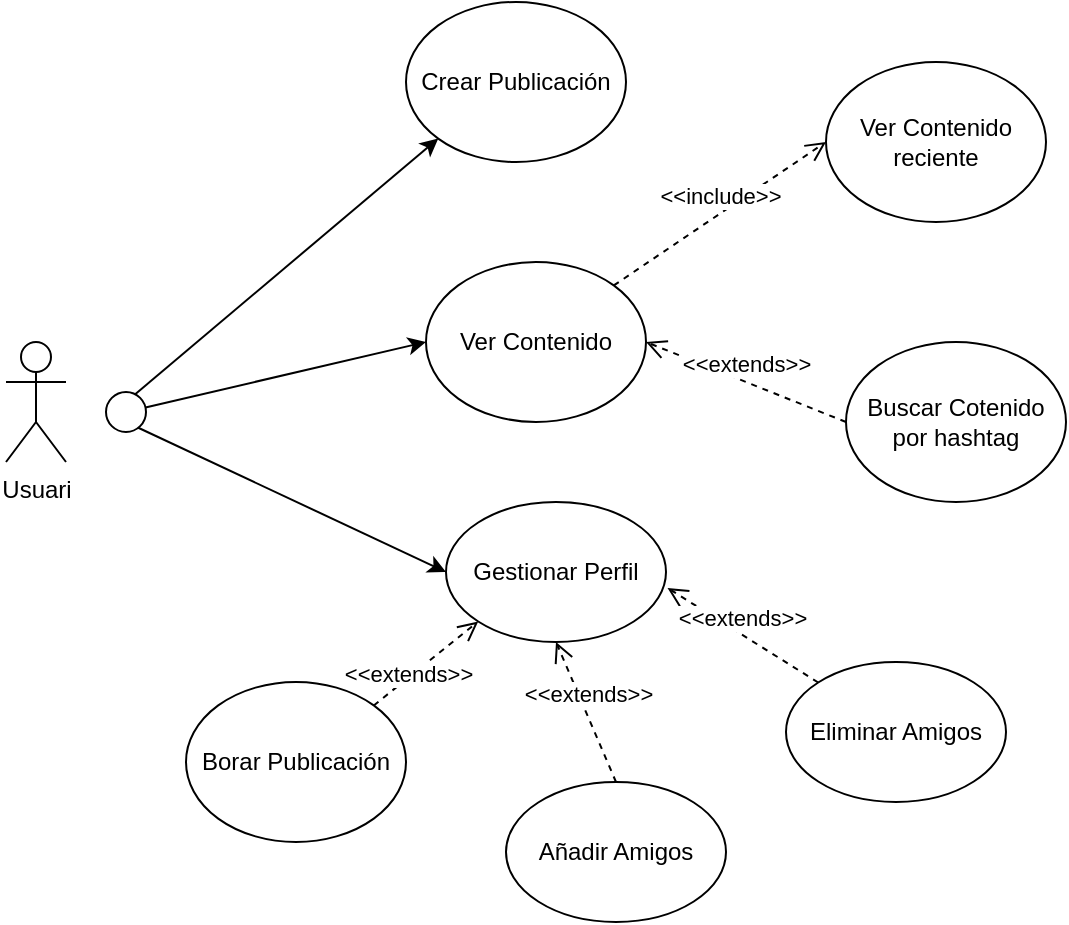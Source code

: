 <mxfile version="26.0.16">
  <diagram id="C5RBs43oDa-KdzZeNtuy" name="Page-1">
    <mxGraphModel dx="600" dy="383" grid="1" gridSize="10" guides="1" tooltips="1" connect="1" arrows="1" fold="1" page="1" pageScale="1" pageWidth="827" pageHeight="1169" math="0" shadow="0">
      <root>
        <mxCell id="WIyWlLk6GJQsqaUBKTNV-0" />
        <mxCell id="WIyWlLk6GJQsqaUBKTNV-1" parent="WIyWlLk6GJQsqaUBKTNV-0" />
        <mxCell id="y8FSoUIwy3ZtjOL5Xxnj-0" value="Usuari" style="shape=umlActor;verticalLabelPosition=bottom;verticalAlign=top;html=1;outlineConnect=0;" parent="WIyWlLk6GJQsqaUBKTNV-1" vertex="1">
          <mxGeometry x="149" y="525" width="30" height="60" as="geometry" />
        </mxCell>
        <mxCell id="y8FSoUIwy3ZtjOL5Xxnj-1" value="" style="endArrow=classic;html=1;rounded=0;entryX=0;entryY=1;entryDx=0;entryDy=0;" parent="WIyWlLk6GJQsqaUBKTNV-1" target="y8FSoUIwy3ZtjOL5Xxnj-7" edge="1">
          <mxGeometry width="50" height="50" relative="1" as="geometry">
            <mxPoint x="209" y="555" as="sourcePoint" />
            <mxPoint x="289" y="420" as="targetPoint" />
          </mxGeometry>
        </mxCell>
        <mxCell id="y8FSoUIwy3ZtjOL5Xxnj-4" value="" style="endArrow=classic;html=1;rounded=0;entryX=0;entryY=0.5;entryDx=0;entryDy=0;" parent="WIyWlLk6GJQsqaUBKTNV-1" source="QDbhRXI9yqIW19a753yx-0" target="7RINz16O7kCzUExgoXn0-2" edge="1">
          <mxGeometry width="50" height="50" relative="1" as="geometry">
            <mxPoint x="209" y="560" as="sourcePoint" />
            <mxPoint x="353" y="560" as="targetPoint" />
          </mxGeometry>
        </mxCell>
        <mxCell id="y8FSoUIwy3ZtjOL5Xxnj-5" value="Gestionar Perfil" style="ellipse;whiteSpace=wrap;html=1;" parent="WIyWlLk6GJQsqaUBKTNV-1" vertex="1">
          <mxGeometry x="369" y="605" width="110" height="70" as="geometry" />
        </mxCell>
        <mxCell id="y8FSoUIwy3ZtjOL5Xxnj-6" value="" style="endArrow=classic;html=1;rounded=0;entryX=0;entryY=0.5;entryDx=0;entryDy=0;" parent="WIyWlLk6GJQsqaUBKTNV-1" target="y8FSoUIwy3ZtjOL5Xxnj-5" edge="1">
          <mxGeometry width="50" height="50" relative="1" as="geometry">
            <mxPoint x="209" y="565" as="sourcePoint" />
            <mxPoint x="489" y="605" as="targetPoint" />
            <Array as="points" />
          </mxGeometry>
        </mxCell>
        <mxCell id="y8FSoUIwy3ZtjOL5Xxnj-7" value="Crear Publicación" style="ellipse;whiteSpace=wrap;html=1;" parent="WIyWlLk6GJQsqaUBKTNV-1" vertex="1">
          <mxGeometry x="349" y="355" width="110" height="80" as="geometry" />
        </mxCell>
        <mxCell id="BP5pdJHNpVIhgN1eafTa-16" value="Eliminar Amigos" style="ellipse;whiteSpace=wrap;html=1;" parent="WIyWlLk6GJQsqaUBKTNV-1" vertex="1">
          <mxGeometry x="539" y="685" width="110" height="70" as="geometry" />
        </mxCell>
        <mxCell id="BP5pdJHNpVIhgN1eafTa-17" value="&amp;lt;&amp;lt;extends&amp;gt;&amp;gt;" style="html=1;verticalAlign=bottom;endArrow=open;dashed=1;endSize=8;curved=0;rounded=0;entryX=1.007;entryY=0.614;entryDx=0;entryDy=0;exitX=0;exitY=0;exitDx=0;exitDy=0;entryPerimeter=0;" parent="WIyWlLk6GJQsqaUBKTNV-1" source="BP5pdJHNpVIhgN1eafTa-16" target="y8FSoUIwy3ZtjOL5Xxnj-5" edge="1">
          <mxGeometry relative="1" as="geometry">
            <mxPoint x="189" y="985" as="sourcePoint" />
            <mxPoint x="304" y="805" as="targetPoint" />
            <Array as="points" />
          </mxGeometry>
        </mxCell>
        <mxCell id="QDbhRXI9yqIW19a753yx-1" value="" style="endArrow=classic;html=1;rounded=0;entryX=0;entryY=0.5;entryDx=0;entryDy=0;" parent="WIyWlLk6GJQsqaUBKTNV-1" target="QDbhRXI9yqIW19a753yx-0" edge="1">
          <mxGeometry width="50" height="50" relative="1" as="geometry">
            <mxPoint x="209" y="560" as="sourcePoint" />
            <mxPoint x="353" y="560" as="targetPoint" />
          </mxGeometry>
        </mxCell>
        <mxCell id="QDbhRXI9yqIW19a753yx-0" value="" style="ellipse;whiteSpace=wrap;html=1;aspect=fixed;" parent="WIyWlLk6GJQsqaUBKTNV-1" vertex="1">
          <mxGeometry x="199" y="550" width="20" height="20" as="geometry" />
        </mxCell>
        <mxCell id="7RINz16O7kCzUExgoXn0-1" value="Borar Publicación" style="ellipse;whiteSpace=wrap;html=1;" parent="WIyWlLk6GJQsqaUBKTNV-1" vertex="1">
          <mxGeometry x="239" y="695" width="110" height="80" as="geometry" />
        </mxCell>
        <mxCell id="7RINz16O7kCzUExgoXn0-2" value="Ver Contenido" style="ellipse;whiteSpace=wrap;html=1;" parent="WIyWlLk6GJQsqaUBKTNV-1" vertex="1">
          <mxGeometry x="359" y="485" width="110" height="80" as="geometry" />
        </mxCell>
        <mxCell id="7RINz16O7kCzUExgoXn0-4" value="Añadir Amigos" style="ellipse;whiteSpace=wrap;html=1;" parent="WIyWlLk6GJQsqaUBKTNV-1" vertex="1">
          <mxGeometry x="399" y="745" width="110" height="70" as="geometry" />
        </mxCell>
        <mxCell id="7RINz16O7kCzUExgoXn0-5" value="&amp;lt;&amp;lt;extends&amp;gt;&amp;gt;" style="html=1;verticalAlign=bottom;endArrow=open;dashed=1;endSize=8;curved=0;rounded=0;entryX=0.5;entryY=1;entryDx=0;entryDy=0;exitX=0.5;exitY=0;exitDx=0;exitDy=0;" parent="WIyWlLk6GJQsqaUBKTNV-1" source="7RINz16O7kCzUExgoXn0-4" target="y8FSoUIwy3ZtjOL5Xxnj-5" edge="1">
          <mxGeometry x="-0.01" y="-1" relative="1" as="geometry">
            <mxPoint x="548" y="697" as="sourcePoint" />
            <mxPoint x="449" y="695" as="targetPoint" />
            <Array as="points" />
            <mxPoint as="offset" />
          </mxGeometry>
        </mxCell>
        <mxCell id="7RINz16O7kCzUExgoXn0-6" value="Buscar Cotenido por hashtag" style="ellipse;whiteSpace=wrap;html=1;" parent="WIyWlLk6GJQsqaUBKTNV-1" vertex="1">
          <mxGeometry x="569" y="525" width="110" height="80" as="geometry" />
        </mxCell>
        <mxCell id="7RINz16O7kCzUExgoXn0-7" value="&amp;lt;&amp;lt;extends&amp;gt;&amp;gt;" style="html=1;verticalAlign=bottom;endArrow=open;dashed=1;endSize=8;curved=0;rounded=0;entryX=1;entryY=0.5;entryDx=0;entryDy=0;exitX=0;exitY=0.5;exitDx=0;exitDy=0;" parent="WIyWlLk6GJQsqaUBKTNV-1" source="7RINz16O7kCzUExgoXn0-6" target="7RINz16O7kCzUExgoXn0-2" edge="1">
          <mxGeometry relative="1" as="geometry">
            <mxPoint x="589" y="660" as="sourcePoint" />
            <mxPoint x="490" y="658" as="targetPoint" />
            <Array as="points" />
          </mxGeometry>
        </mxCell>
        <mxCell id="7RINz16O7kCzUExgoXn0-8" value="Ver Contenido reciente" style="ellipse;whiteSpace=wrap;html=1;" parent="WIyWlLk6GJQsqaUBKTNV-1" vertex="1">
          <mxGeometry x="559" y="385" width="110" height="80" as="geometry" />
        </mxCell>
        <mxCell id="7RINz16O7kCzUExgoXn0-9" value="&amp;lt;&amp;lt;include&amp;gt;&amp;gt;" style="html=1;verticalAlign=bottom;endArrow=open;dashed=1;endSize=8;curved=0;rounded=0;entryX=0;entryY=0.5;entryDx=0;entryDy=0;exitX=1;exitY=0;exitDx=0;exitDy=0;" parent="WIyWlLk6GJQsqaUBKTNV-1" source="7RINz16O7kCzUExgoXn0-2" target="7RINz16O7kCzUExgoXn0-8" edge="1">
          <mxGeometry relative="1" as="geometry">
            <mxPoint x="649" y="565" as="sourcePoint" />
            <mxPoint x="479" y="535" as="targetPoint" />
            <Array as="points" />
          </mxGeometry>
        </mxCell>
        <mxCell id="7RINz16O7kCzUExgoXn0-10" value="&amp;lt;&amp;lt;extends&amp;gt;&amp;gt;" style="html=1;verticalAlign=bottom;endArrow=open;dashed=1;endSize=8;curved=0;rounded=0;entryX=0;entryY=1;entryDx=0;entryDy=0;exitX=1;exitY=0;exitDx=0;exitDy=0;" parent="WIyWlLk6GJQsqaUBKTNV-1" source="7RINz16O7kCzUExgoXn0-1" target="y8FSoUIwy3ZtjOL5Xxnj-5" edge="1">
          <mxGeometry x="-0.476" y="-6" relative="1" as="geometry">
            <mxPoint x="539" y="760" as="sourcePoint" />
            <mxPoint x="434" y="685" as="targetPoint" />
            <Array as="points" />
            <mxPoint as="offset" />
          </mxGeometry>
        </mxCell>
      </root>
    </mxGraphModel>
  </diagram>
</mxfile>
